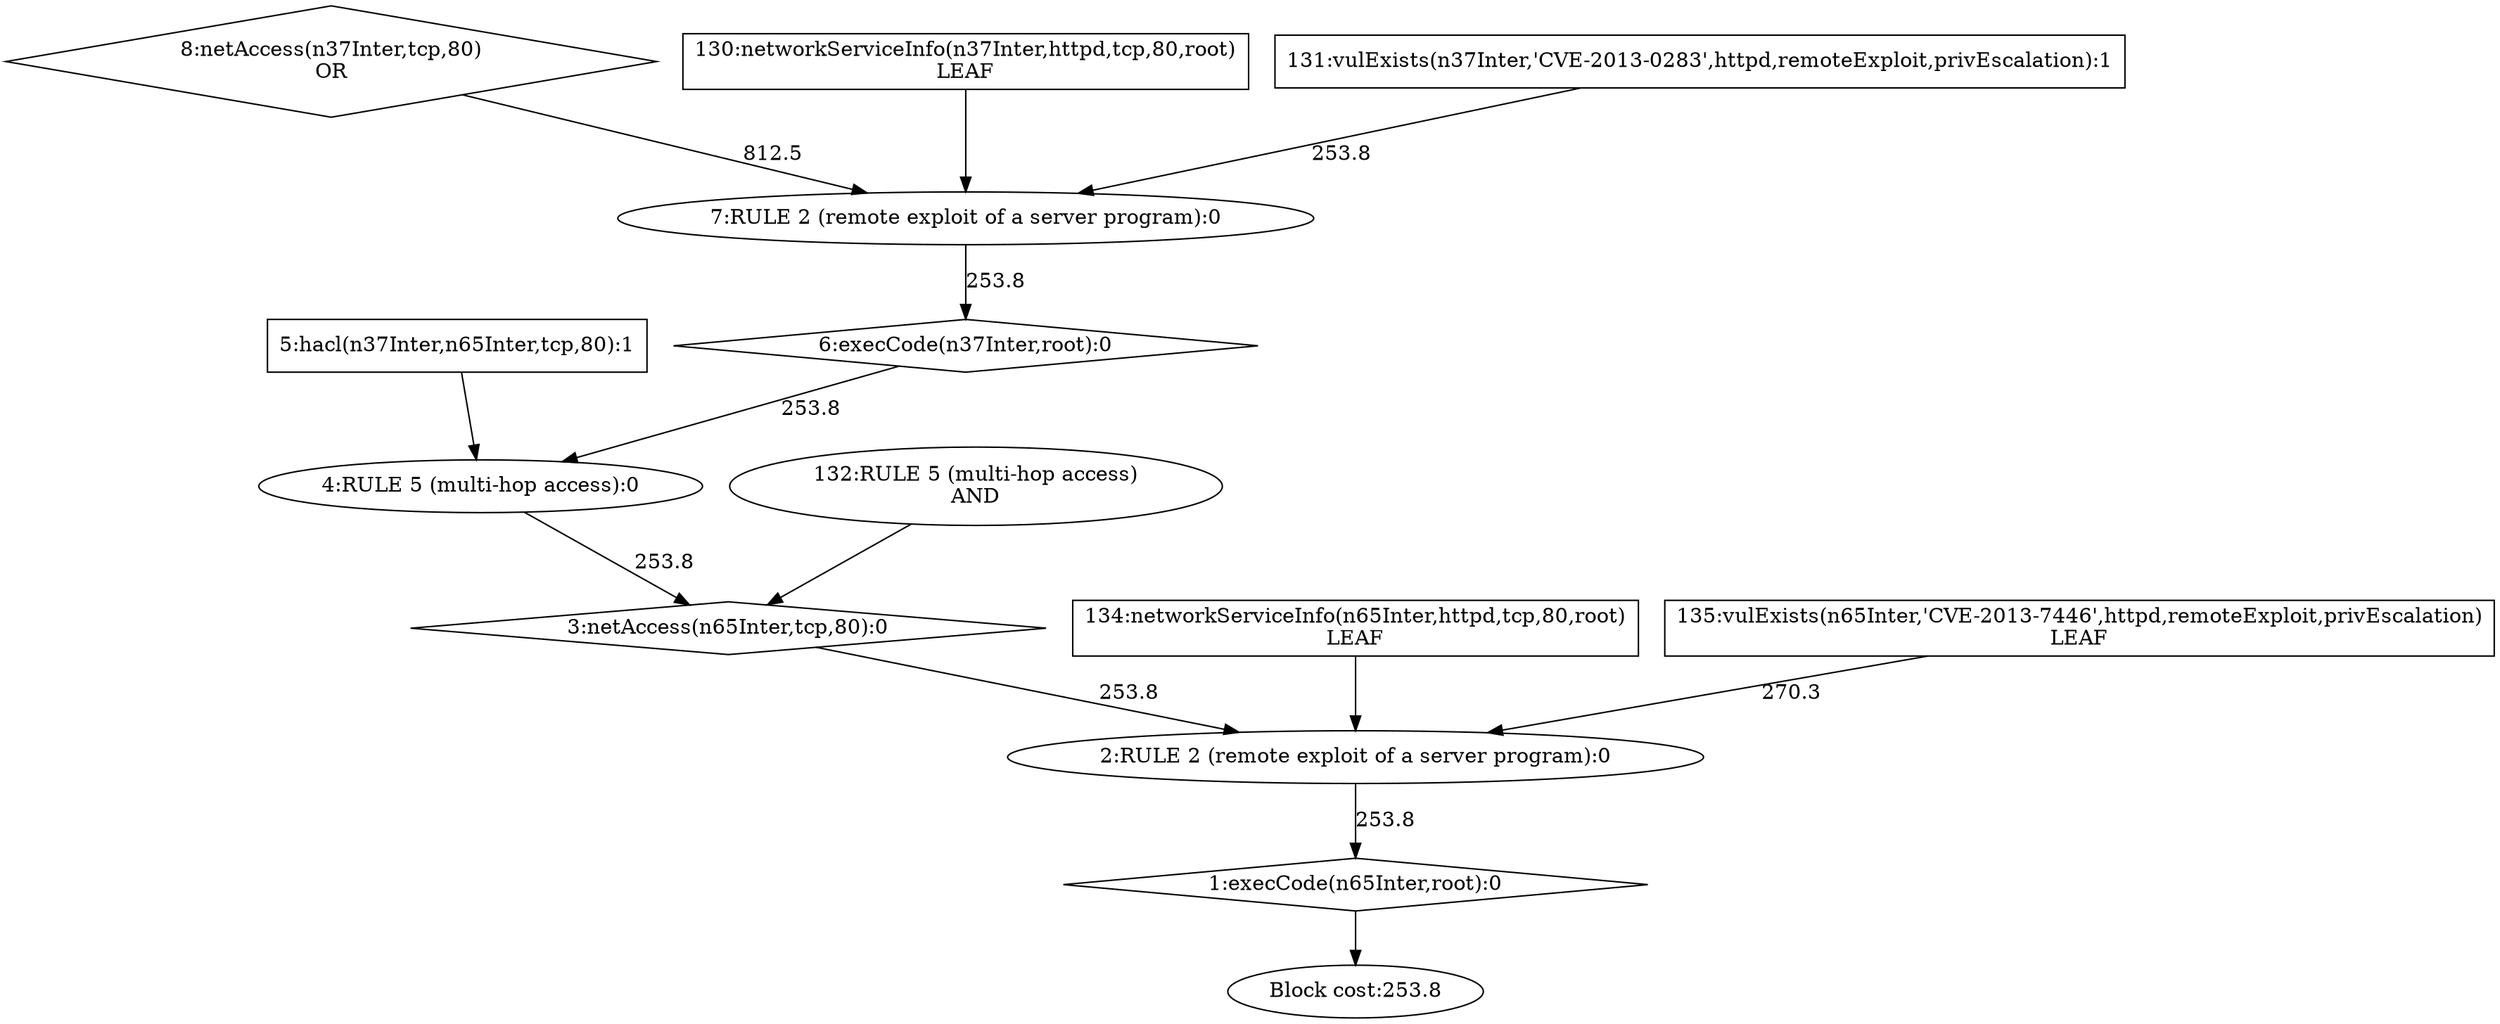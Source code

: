 digraph G {
	0 [label="Block cost:253.8",shape=ellipse];
	1 [label="1:execCode(n65Inter,root):0",shape=diamond];
	2 [label="2:RULE 2 (remote exploit of a server program):0",shape=ellipse];
	3 [label="3:netAccess(n65Inter,tcp,80):0",shape=diamond];
	4 [label="4:RULE 5 (multi-hop access):0",shape=ellipse];
	5 [label="5:hacl(n37Inter,n65Inter,tcp,80):1",shape=box];
	6 [label="6:execCode(n37Inter,root):0",shape=diamond];
	7 [label="7:RULE 2 (remote exploit of a server program):0",shape=ellipse];
	8 [label="8:netAccess(n37Inter,tcp,80)\nOR",shape=diamond];
	130 [label="130:networkServiceInfo(n37Inter,httpd,tcp,80,root)\nLEAF",shape=box];
	132 [label="132:RULE 5 (multi-hop access)\nAND",shape=ellipse];
	131 [label="131:vulExists(n37Inter,'CVE-2013-0283',httpd,remoteExploit,privEscalation):1",shape=box];
	134 [label="134:networkServiceInfo(n65Inter,httpd,tcp,80,root)\nLEAF",shape=box];
	135 [label="135:vulExists(n65Inter,'CVE-2013-7446',httpd,remoteExploit,privEscalation)\nLEAF",shape=box];
	
	1 -> 0 ;
	2 -> 1 [label="253.8"];
	3 -> 2 [label="253.8"];
	134 -> 2;
	135 -> 2 [label="270.3"];
	4 -> 3 [label="253.8"];
	132 -> 3;
	5 -> 4;
	6 -> 4 [label="253.8"];
	7 -> 6 [label="253.8"];
	8 -> 7 [label="812.5"];
	130 -> 7;
	131 -> 7 [label="253.8"];
}
